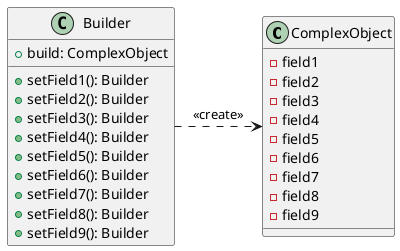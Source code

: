 @startuml

class ComplexObject {
  - field1
  - field2
  - field3
  - field4
  - field5
  - field6
  - field7
  - field8
  - field9
}

class Builder {
  + setField1(): Builder
  + setField2(): Builder
  + setField3(): Builder
  + setField4(): Builder
  + setField5(): Builder
  + setField6(): Builder
  + setField7(): Builder
  + setField8(): Builder
  + setField9(): Builder
  + build: ComplexObject
}

Builder .> ComplexObject: << create >>

@enduml
